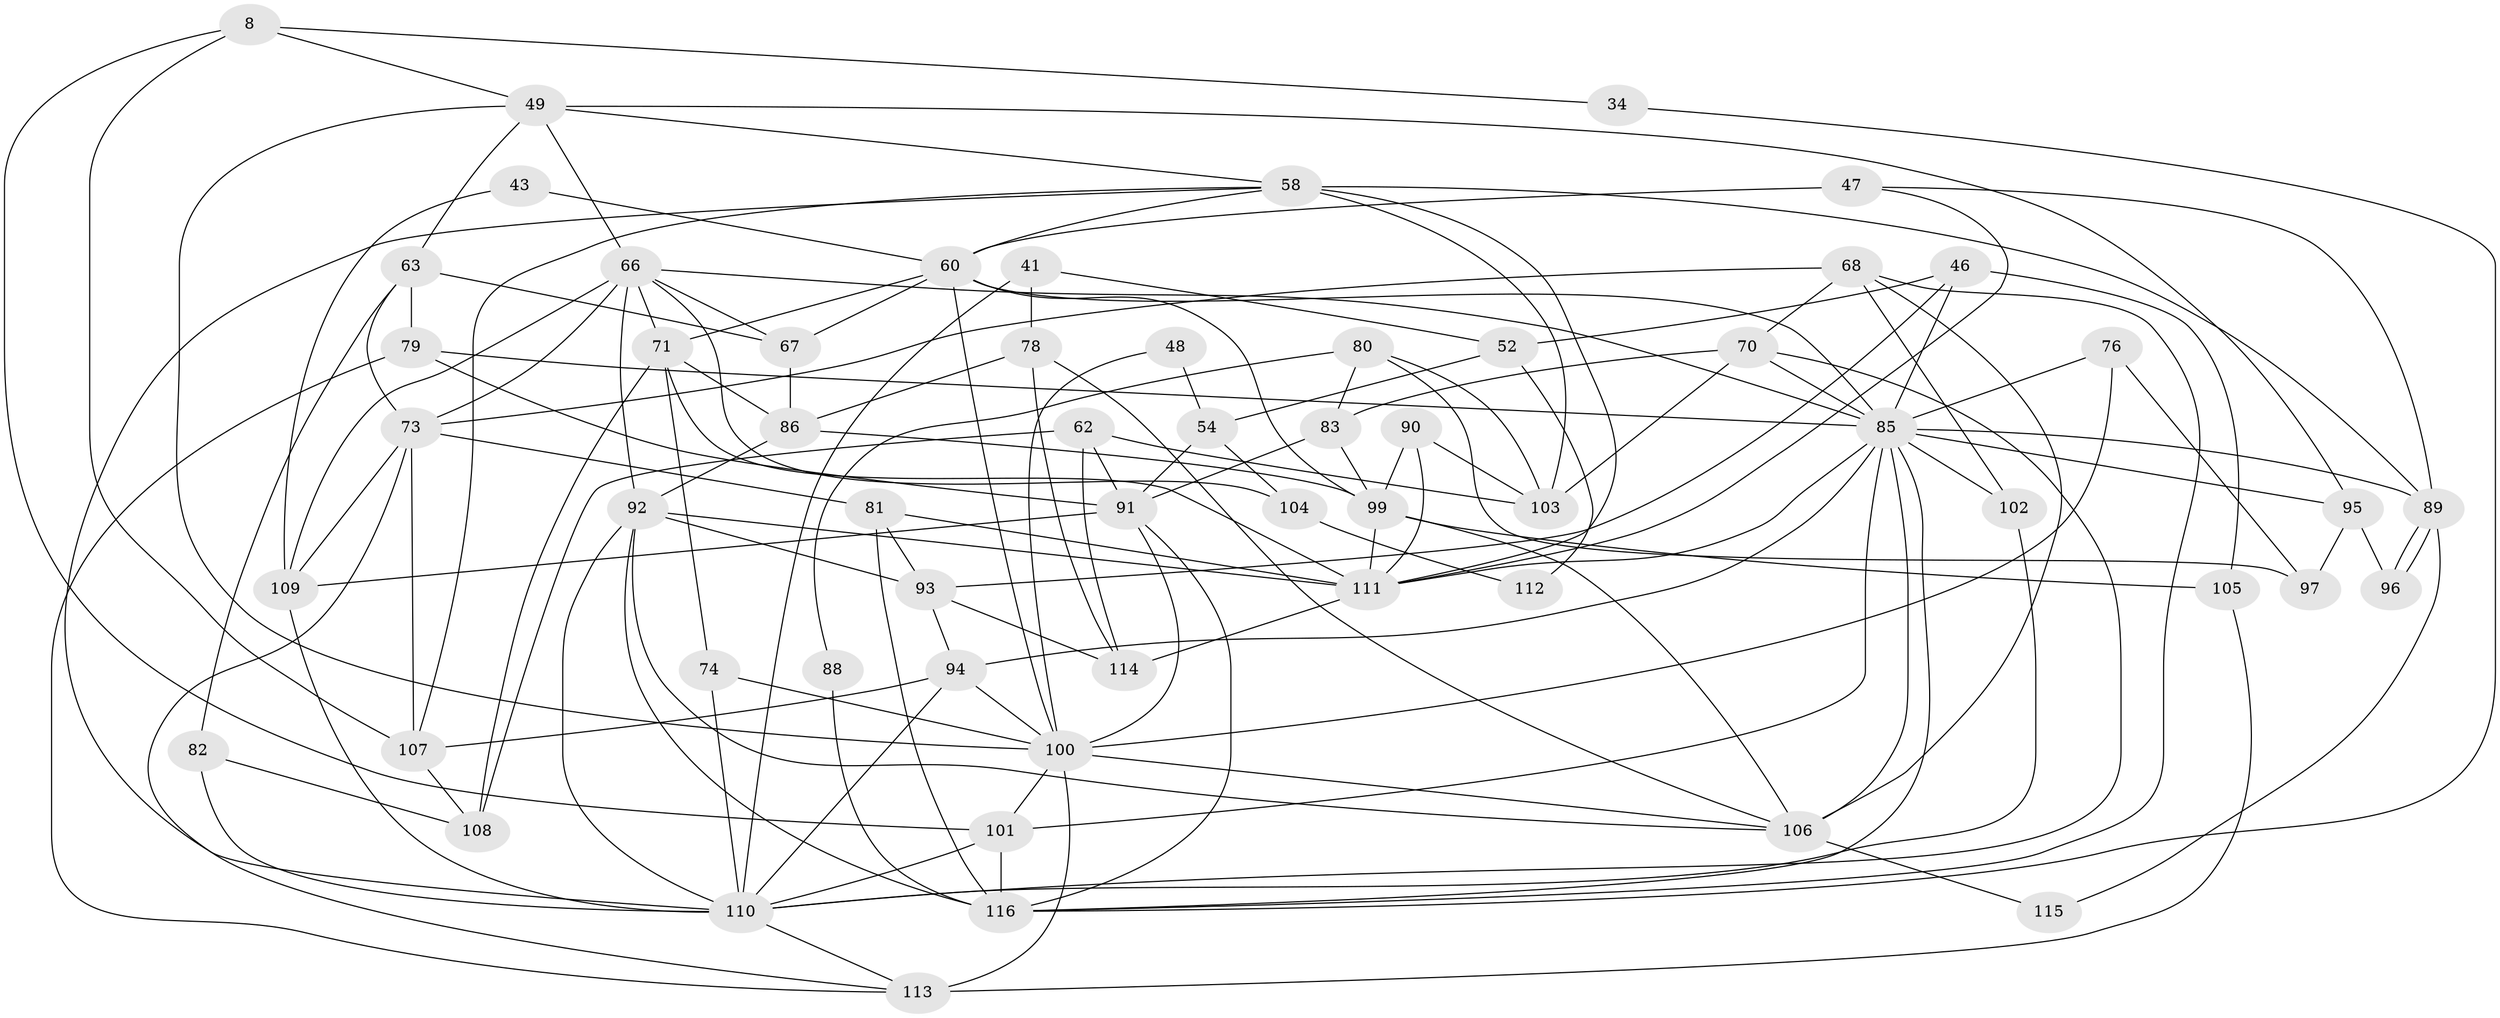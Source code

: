 // original degree distribution, {3: 0.28448275862068967, 4: 0.25, 7: 0.04310344827586207, 5: 0.22413793103448276, 2: 0.1206896551724138, 6: 0.06896551724137931, 8: 0.008620689655172414}
// Generated by graph-tools (version 1.1) at 2025/54/03/04/25 21:54:35]
// undirected, 58 vertices, 142 edges
graph export_dot {
graph [start="1"]
  node [color=gray90,style=filled];
  8;
  34;
  41 [super="+15"];
  43;
  46;
  47;
  48;
  49 [super="+29"];
  52;
  54 [super="+22"];
  58 [super="+57+39"];
  60 [super="+16"];
  62;
  63 [super="+12"];
  66 [super="+24+35+20"];
  67;
  68;
  70 [super="+30"];
  71 [super="+40"];
  73 [super="+4"];
  74 [super="+13+27"];
  76;
  78;
  79;
  80;
  81 [super="+64"];
  82;
  83 [super="+9+75"];
  85 [super="+23+51"];
  86 [super="+10"];
  88;
  89;
  90 [super="+32+50"];
  91 [super="+55"];
  92 [super="+42+53"];
  93 [super="+44+61"];
  94 [super="+6"];
  95 [super="+56"];
  96;
  97;
  99 [super="+84+65"];
  100 [super="+31+72"];
  101 [super="+69"];
  102;
  103;
  104;
  105 [super="+59"];
  106 [super="+1+87"];
  107;
  108;
  109 [super="+36"];
  110 [super="+37+28+7"];
  111 [super="+77"];
  112;
  113 [super="+98"];
  114 [super="+5"];
  115;
  116 [super="+33"];
  8 -- 107;
  8 -- 49;
  8 -- 34;
  8 -- 101;
  34 -- 116;
  41 -- 78 [weight=2];
  41 -- 52;
  41 -- 110 [weight=2];
  43 -- 109;
  43 -- 60;
  46 -- 52;
  46 -- 93;
  46 -- 85 [weight=2];
  46 -- 105;
  47 -- 89;
  47 -- 60 [weight=2];
  47 -- 111;
  48 -- 54 [weight=2];
  48 -- 100 [weight=2];
  49 -- 95;
  49 -- 66 [weight=2];
  49 -- 100 [weight=2];
  49 -- 63;
  49 -- 58;
  52 -- 54;
  52 -- 112;
  54 -- 91;
  54 -- 104;
  58 -- 111 [weight=2];
  58 -- 103;
  58 -- 60;
  58 -- 110;
  58 -- 89;
  58 -- 107;
  60 -- 99;
  60 -- 100;
  60 -- 67;
  60 -- 85 [weight=2];
  60 -- 71;
  62 -- 108;
  62 -- 91;
  62 -- 103;
  62 -- 114;
  63 -- 82;
  63 -- 73;
  63 -- 67;
  63 -- 79;
  66 -- 104;
  66 -- 73;
  66 -- 85 [weight=2];
  66 -- 71;
  66 -- 67;
  66 -- 109;
  66 -- 92;
  67 -- 86;
  68 -- 102;
  68 -- 70;
  68 -- 73;
  68 -- 106;
  68 -- 116;
  70 -- 83;
  70 -- 85;
  70 -- 103;
  70 -- 110;
  71 -- 111;
  71 -- 86;
  71 -- 108 [weight=2];
  71 -- 74;
  73 -- 107;
  73 -- 109 [weight=2];
  73 -- 113;
  73 -- 81;
  74 -- 100 [weight=2];
  74 -- 110 [weight=2];
  76 -- 85;
  76 -- 97;
  76 -- 100;
  78 -- 86;
  78 -- 114;
  78 -- 106;
  79 -- 91;
  79 -- 113;
  79 -- 85;
  80 -- 97;
  80 -- 88;
  80 -- 103;
  80 -- 83;
  81 -- 111;
  81 -- 116;
  81 -- 93;
  82 -- 108;
  82 -- 110;
  83 -- 91 [weight=2];
  83 -- 99 [weight=3];
  85 -- 106 [weight=2];
  85 -- 95 [weight=3];
  85 -- 101;
  85 -- 102;
  85 -- 111;
  85 -- 116 [weight=2];
  85 -- 94;
  85 -- 89;
  86 -- 99;
  86 -- 92;
  88 -- 116;
  89 -- 96;
  89 -- 96;
  89 -- 115;
  90 -- 103;
  90 -- 99 [weight=2];
  90 -- 111;
  91 -- 100 [weight=2];
  91 -- 116;
  91 -- 109;
  92 -- 110 [weight=2];
  92 -- 106;
  92 -- 111 [weight=3];
  92 -- 116;
  92 -- 93 [weight=2];
  93 -- 114 [weight=2];
  93 -- 94;
  94 -- 107;
  94 -- 110;
  94 -- 100;
  95 -- 97;
  95 -- 96;
  99 -- 105;
  99 -- 106;
  99 -- 111;
  100 -- 113 [weight=2];
  100 -- 106;
  100 -- 101;
  101 -- 116;
  101 -- 110;
  102 -- 110;
  104 -- 112;
  105 -- 113;
  106 -- 115;
  107 -- 108;
  109 -- 110;
  110 -- 113;
  111 -- 114;
}
